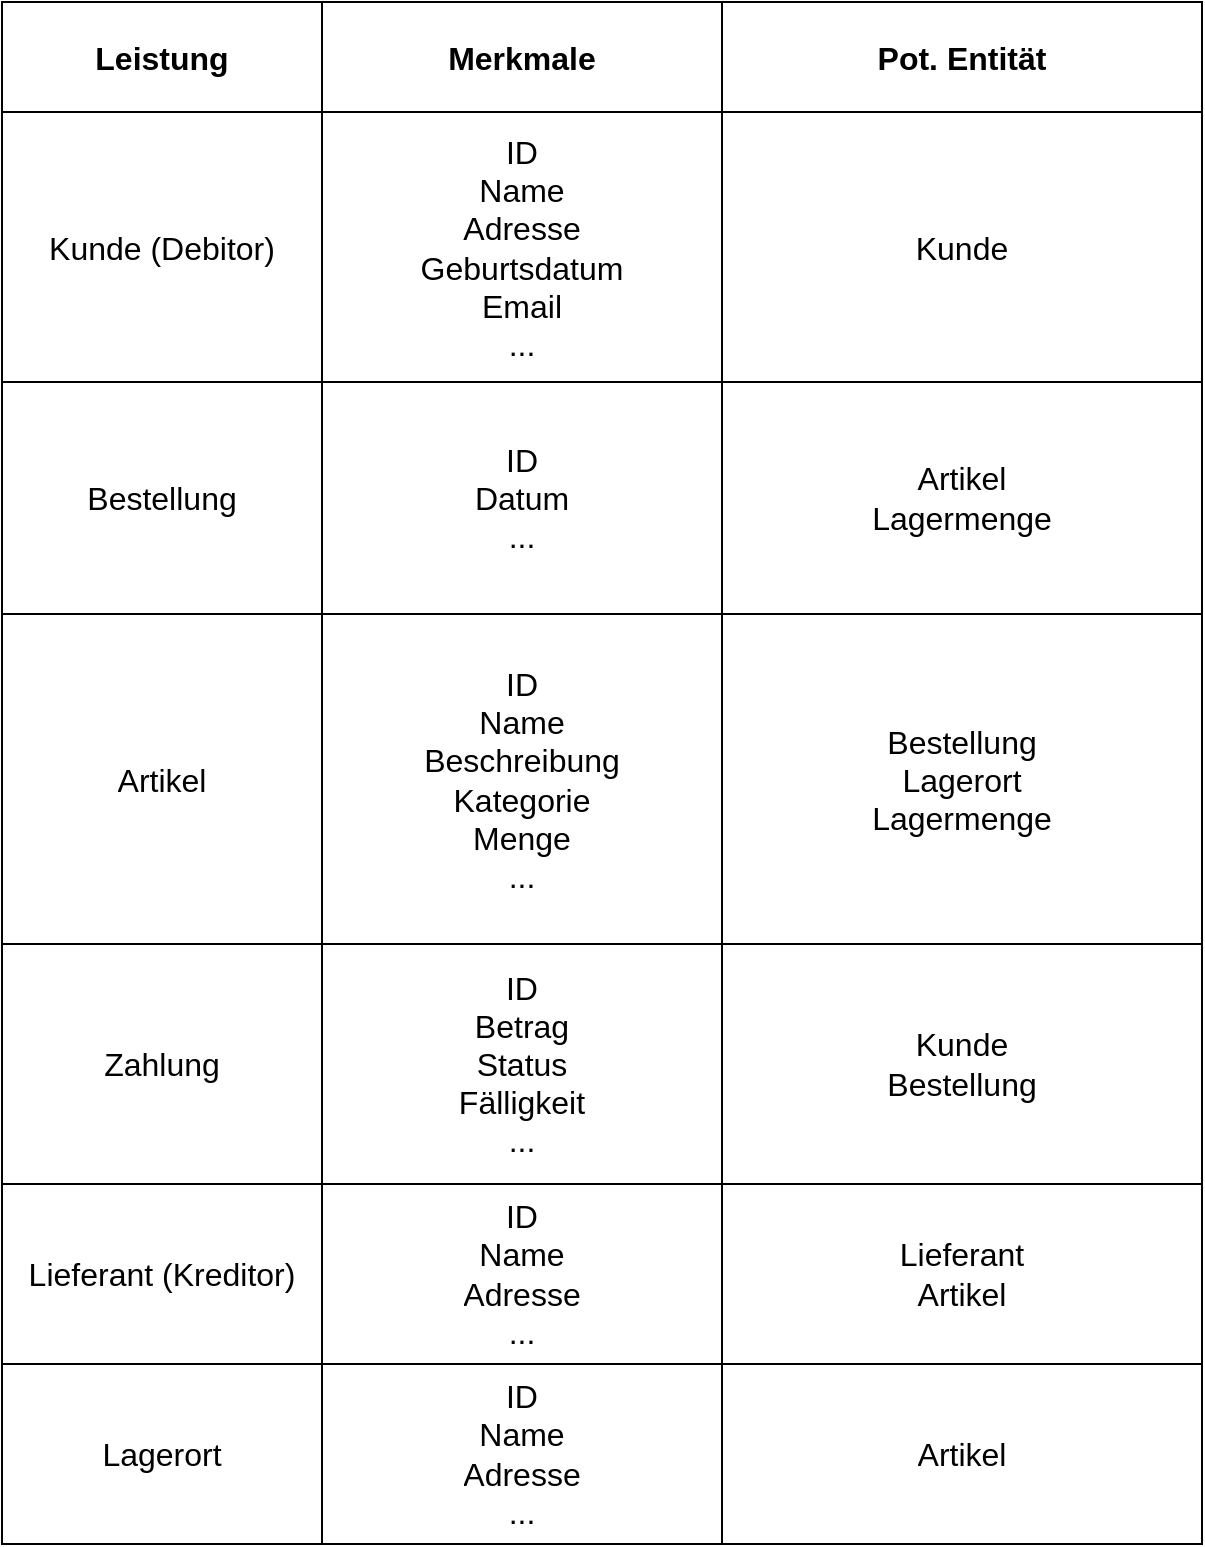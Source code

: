<mxfile version="27.2.0">
  <diagram name="Seite-1" id="FIi0zwGdLFouZJbnn8fE">
    <mxGraphModel dx="1833" dy="1018" grid="1" gridSize="10" guides="1" tooltips="1" connect="1" arrows="1" fold="1" page="1" pageScale="1" pageWidth="827" pageHeight="1169" math="0" shadow="0">
      <root>
        <mxCell id="0" />
        <mxCell id="1" parent="0" />
        <mxCell id="pfkGnm8ijXwLCT1n08t3-24" value="" style="shape=table;startSize=0;container=1;collapsible=0;childLayout=tableLayout;fontSize=16;" parent="1" vertex="1">
          <mxGeometry x="70" y="60" width="600" height="771.0" as="geometry" />
        </mxCell>
        <mxCell id="pfkGnm8ijXwLCT1n08t3-25" value="" style="shape=tableRow;horizontal=0;startSize=0;swimlaneHead=0;swimlaneBody=0;strokeColor=inherit;top=0;left=0;bottom=0;right=0;collapsible=0;dropTarget=0;fillColor=none;points=[[0,0.5],[1,0.5]];portConstraint=eastwest;fontSize=16;" parent="pfkGnm8ijXwLCT1n08t3-24" vertex="1">
          <mxGeometry width="600" height="55" as="geometry" />
        </mxCell>
        <mxCell id="pfkGnm8ijXwLCT1n08t3-26" value="&lt;b&gt;Leistung&lt;/b&gt;" style="shape=partialRectangle;html=1;whiteSpace=wrap;connectable=0;strokeColor=inherit;overflow=hidden;fillColor=none;top=0;left=0;bottom=0;right=0;pointerEvents=1;fontSize=16;" parent="pfkGnm8ijXwLCT1n08t3-25" vertex="1">
          <mxGeometry width="160" height="55" as="geometry">
            <mxRectangle width="160" height="55" as="alternateBounds" />
          </mxGeometry>
        </mxCell>
        <mxCell id="pfkGnm8ijXwLCT1n08t3-27" value="&lt;b&gt;Merkmale&lt;/b&gt;" style="shape=partialRectangle;html=1;whiteSpace=wrap;connectable=0;strokeColor=inherit;overflow=hidden;fillColor=none;top=0;left=0;bottom=0;right=0;pointerEvents=1;fontSize=16;" parent="pfkGnm8ijXwLCT1n08t3-25" vertex="1">
          <mxGeometry x="160" width="200" height="55" as="geometry">
            <mxRectangle width="200" height="55" as="alternateBounds" />
          </mxGeometry>
        </mxCell>
        <mxCell id="pfkGnm8ijXwLCT1n08t3-28" value="&lt;b&gt;Pot. Entität&lt;/b&gt;" style="shape=partialRectangle;html=1;whiteSpace=wrap;connectable=0;strokeColor=inherit;overflow=hidden;fillColor=none;top=0;left=0;bottom=0;right=0;pointerEvents=1;fontSize=16;" parent="pfkGnm8ijXwLCT1n08t3-25" vertex="1">
          <mxGeometry x="360" width="240" height="55" as="geometry">
            <mxRectangle width="240" height="55" as="alternateBounds" />
          </mxGeometry>
        </mxCell>
        <mxCell id="pfkGnm8ijXwLCT1n08t3-29" value="" style="shape=tableRow;horizontal=0;startSize=0;swimlaneHead=0;swimlaneBody=0;strokeColor=inherit;top=0;left=0;bottom=0;right=0;collapsible=0;dropTarget=0;fillColor=none;points=[[0,0.5],[1,0.5]];portConstraint=eastwest;fontSize=16;" parent="pfkGnm8ijXwLCT1n08t3-24" vertex="1">
          <mxGeometry y="55" width="600" height="135" as="geometry" />
        </mxCell>
        <mxCell id="pfkGnm8ijXwLCT1n08t3-30" value="Kunde (Debitor)" style="shape=partialRectangle;html=1;whiteSpace=wrap;connectable=0;strokeColor=inherit;overflow=hidden;fillColor=none;top=0;left=0;bottom=0;right=0;pointerEvents=1;fontSize=16;" parent="pfkGnm8ijXwLCT1n08t3-29" vertex="1">
          <mxGeometry width="160" height="135" as="geometry">
            <mxRectangle width="160" height="135" as="alternateBounds" />
          </mxGeometry>
        </mxCell>
        <mxCell id="pfkGnm8ijXwLCT1n08t3-31" value="&lt;div&gt;ID&lt;/div&gt;Name&lt;div&gt;Adresse&lt;/div&gt;&lt;div&gt;Geburtsdatum&lt;/div&gt;&lt;div&gt;Email&lt;/div&gt;&lt;div&gt;...&lt;/div&gt;" style="shape=partialRectangle;html=1;whiteSpace=wrap;connectable=0;strokeColor=inherit;overflow=hidden;fillColor=none;top=0;left=0;bottom=0;right=0;pointerEvents=1;fontSize=16;" parent="pfkGnm8ijXwLCT1n08t3-29" vertex="1">
          <mxGeometry x="160" width="200" height="135" as="geometry">
            <mxRectangle width="200" height="135" as="alternateBounds" />
          </mxGeometry>
        </mxCell>
        <mxCell id="pfkGnm8ijXwLCT1n08t3-32" value="Kunde" style="shape=partialRectangle;html=1;whiteSpace=wrap;connectable=0;strokeColor=inherit;overflow=hidden;fillColor=none;top=0;left=0;bottom=0;right=0;pointerEvents=1;fontSize=16;" parent="pfkGnm8ijXwLCT1n08t3-29" vertex="1">
          <mxGeometry x="360" width="240" height="135" as="geometry">
            <mxRectangle width="240" height="135" as="alternateBounds" />
          </mxGeometry>
        </mxCell>
        <mxCell id="pfkGnm8ijXwLCT1n08t3-33" value="" style="shape=tableRow;horizontal=0;startSize=0;swimlaneHead=0;swimlaneBody=0;strokeColor=inherit;top=0;left=0;bottom=0;right=0;collapsible=0;dropTarget=0;fillColor=none;points=[[0,0.5],[1,0.5]];portConstraint=eastwest;fontSize=16;" parent="pfkGnm8ijXwLCT1n08t3-24" vertex="1">
          <mxGeometry y="190" width="600" height="116" as="geometry" />
        </mxCell>
        <mxCell id="pfkGnm8ijXwLCT1n08t3-34" value="Bestellung" style="shape=partialRectangle;html=1;whiteSpace=wrap;connectable=0;strokeColor=inherit;overflow=hidden;fillColor=none;top=0;left=0;bottom=0;right=0;pointerEvents=1;fontSize=16;" parent="pfkGnm8ijXwLCT1n08t3-33" vertex="1">
          <mxGeometry width="160" height="116" as="geometry">
            <mxRectangle width="160" height="116" as="alternateBounds" />
          </mxGeometry>
        </mxCell>
        <mxCell id="pfkGnm8ijXwLCT1n08t3-35" value="ID&lt;div&gt;Datum&lt;/div&gt;&lt;div&gt;...&lt;/div&gt;" style="shape=partialRectangle;html=1;whiteSpace=wrap;connectable=0;strokeColor=inherit;overflow=hidden;fillColor=none;top=0;left=0;bottom=0;right=0;pointerEvents=1;fontSize=16;" parent="pfkGnm8ijXwLCT1n08t3-33" vertex="1">
          <mxGeometry x="160" width="200" height="116" as="geometry">
            <mxRectangle width="200" height="116" as="alternateBounds" />
          </mxGeometry>
        </mxCell>
        <mxCell id="pfkGnm8ijXwLCT1n08t3-36" value="Artikel&lt;div&gt;Lagermenge&lt;/div&gt;" style="shape=partialRectangle;html=1;whiteSpace=wrap;connectable=0;strokeColor=inherit;overflow=hidden;fillColor=none;top=0;left=0;bottom=0;right=0;pointerEvents=1;fontSize=16;" parent="pfkGnm8ijXwLCT1n08t3-33" vertex="1">
          <mxGeometry x="360" width="240" height="116" as="geometry">
            <mxRectangle width="240" height="116" as="alternateBounds" />
          </mxGeometry>
        </mxCell>
        <mxCell id="pfkGnm8ijXwLCT1n08t3-37" style="shape=tableRow;horizontal=0;startSize=0;swimlaneHead=0;swimlaneBody=0;strokeColor=inherit;top=0;left=0;bottom=0;right=0;collapsible=0;dropTarget=0;fillColor=none;points=[[0,0.5],[1,0.5]];portConstraint=eastwest;fontSize=16;" parent="pfkGnm8ijXwLCT1n08t3-24" vertex="1">
          <mxGeometry y="306" width="600" height="165" as="geometry" />
        </mxCell>
        <mxCell id="pfkGnm8ijXwLCT1n08t3-38" value="Artikel" style="shape=partialRectangle;html=1;whiteSpace=wrap;connectable=0;strokeColor=inherit;overflow=hidden;fillColor=none;top=0;left=0;bottom=0;right=0;pointerEvents=1;fontSize=16;" parent="pfkGnm8ijXwLCT1n08t3-37" vertex="1">
          <mxGeometry width="160" height="165" as="geometry">
            <mxRectangle width="160" height="165" as="alternateBounds" />
          </mxGeometry>
        </mxCell>
        <mxCell id="pfkGnm8ijXwLCT1n08t3-39" value="&lt;div&gt;ID&lt;/div&gt;Name&lt;div&gt;Beschreibung&lt;br&gt;&lt;div&gt;Kategorie&lt;/div&gt;&lt;div&gt;Menge&lt;/div&gt;&lt;div&gt;...&lt;/div&gt;&lt;/div&gt;" style="shape=partialRectangle;html=1;whiteSpace=wrap;connectable=0;strokeColor=inherit;overflow=hidden;fillColor=none;top=0;left=0;bottom=0;right=0;pointerEvents=1;fontSize=16;" parent="pfkGnm8ijXwLCT1n08t3-37" vertex="1">
          <mxGeometry x="160" width="200" height="165" as="geometry">
            <mxRectangle width="200" height="165" as="alternateBounds" />
          </mxGeometry>
        </mxCell>
        <mxCell id="pfkGnm8ijXwLCT1n08t3-40" value="&lt;div&gt;Bestellung&lt;/div&gt;&lt;div&gt;Lagerort&lt;/div&gt;&lt;div&gt;Lagermenge&lt;/div&gt;" style="shape=partialRectangle;html=1;whiteSpace=wrap;connectable=0;strokeColor=inherit;overflow=hidden;fillColor=none;top=0;left=0;bottom=0;right=0;pointerEvents=1;fontSize=16;" parent="pfkGnm8ijXwLCT1n08t3-37" vertex="1">
          <mxGeometry x="360" width="240" height="165" as="geometry">
            <mxRectangle width="240" height="165" as="alternateBounds" />
          </mxGeometry>
        </mxCell>
        <mxCell id="pfkGnm8ijXwLCT1n08t3-41" style="shape=tableRow;horizontal=0;startSize=0;swimlaneHead=0;swimlaneBody=0;strokeColor=inherit;top=0;left=0;bottom=0;right=0;collapsible=0;dropTarget=0;fillColor=none;points=[[0,0.5],[1,0.5]];portConstraint=eastwest;fontSize=16;" parent="pfkGnm8ijXwLCT1n08t3-24" vertex="1">
          <mxGeometry y="471" width="600" height="120" as="geometry" />
        </mxCell>
        <mxCell id="pfkGnm8ijXwLCT1n08t3-42" value="Zahlung" style="shape=partialRectangle;html=1;whiteSpace=wrap;connectable=0;strokeColor=inherit;overflow=hidden;fillColor=none;top=0;left=0;bottom=0;right=0;pointerEvents=1;fontSize=16;" parent="pfkGnm8ijXwLCT1n08t3-41" vertex="1">
          <mxGeometry width="160" height="120" as="geometry">
            <mxRectangle width="160" height="120" as="alternateBounds" />
          </mxGeometry>
        </mxCell>
        <mxCell id="pfkGnm8ijXwLCT1n08t3-43" value="&lt;div&gt;ID&lt;/div&gt;Betrag&lt;div&gt;Status&lt;/div&gt;&lt;div&gt;Fälligkeit&lt;br&gt;&lt;div&gt;...&lt;/div&gt;&lt;/div&gt;" style="shape=partialRectangle;html=1;whiteSpace=wrap;connectable=0;strokeColor=inherit;overflow=hidden;fillColor=none;top=0;left=0;bottom=0;right=0;pointerEvents=1;fontSize=16;" parent="pfkGnm8ijXwLCT1n08t3-41" vertex="1">
          <mxGeometry x="160" width="200" height="120" as="geometry">
            <mxRectangle width="200" height="120" as="alternateBounds" />
          </mxGeometry>
        </mxCell>
        <mxCell id="pfkGnm8ijXwLCT1n08t3-44" value="Kunde&lt;div&gt;Bestellung&lt;/div&gt;" style="shape=partialRectangle;html=1;whiteSpace=wrap;connectable=0;strokeColor=inherit;overflow=hidden;fillColor=none;top=0;left=0;bottom=0;right=0;pointerEvents=1;fontSize=16;" parent="pfkGnm8ijXwLCT1n08t3-41" vertex="1">
          <mxGeometry x="360" width="240" height="120" as="geometry">
            <mxRectangle width="240" height="120" as="alternateBounds" />
          </mxGeometry>
        </mxCell>
        <mxCell id="pfkGnm8ijXwLCT1n08t3-53" style="shape=tableRow;horizontal=0;startSize=0;swimlaneHead=0;swimlaneBody=0;strokeColor=inherit;top=0;left=0;bottom=0;right=0;collapsible=0;dropTarget=0;fillColor=none;points=[[0,0.5],[1,0.5]];portConstraint=eastwest;fontSize=16;" parent="pfkGnm8ijXwLCT1n08t3-24" vertex="1">
          <mxGeometry y="591" width="600" height="90" as="geometry" />
        </mxCell>
        <mxCell id="pfkGnm8ijXwLCT1n08t3-54" value="Lieferant (Kreditor)" style="shape=partialRectangle;html=1;whiteSpace=wrap;connectable=0;strokeColor=inherit;overflow=hidden;fillColor=none;top=0;left=0;bottom=0;right=0;pointerEvents=1;fontSize=16;" parent="pfkGnm8ijXwLCT1n08t3-53" vertex="1">
          <mxGeometry width="160" height="90" as="geometry">
            <mxRectangle width="160" height="90" as="alternateBounds" />
          </mxGeometry>
        </mxCell>
        <mxCell id="pfkGnm8ijXwLCT1n08t3-55" value="ID&lt;div&gt;Name&lt;/div&gt;&lt;div&gt;Adresse&lt;/div&gt;&lt;div&gt;...&lt;/div&gt;" style="shape=partialRectangle;html=1;whiteSpace=wrap;connectable=0;strokeColor=inherit;overflow=hidden;fillColor=none;top=0;left=0;bottom=0;right=0;pointerEvents=1;fontSize=16;" parent="pfkGnm8ijXwLCT1n08t3-53" vertex="1">
          <mxGeometry x="160" width="200" height="90" as="geometry">
            <mxRectangle width="200" height="90" as="alternateBounds" />
          </mxGeometry>
        </mxCell>
        <mxCell id="pfkGnm8ijXwLCT1n08t3-56" value="Lieferant&lt;div&gt;Artikel&lt;/div&gt;" style="shape=partialRectangle;html=1;whiteSpace=wrap;connectable=0;strokeColor=inherit;overflow=hidden;fillColor=none;top=0;left=0;bottom=0;right=0;pointerEvents=1;fontSize=16;" parent="pfkGnm8ijXwLCT1n08t3-53" vertex="1">
          <mxGeometry x="360" width="240" height="90" as="geometry">
            <mxRectangle width="240" height="90" as="alternateBounds" />
          </mxGeometry>
        </mxCell>
        <mxCell id="pfkGnm8ijXwLCT1n08t3-49" style="shape=tableRow;horizontal=0;startSize=0;swimlaneHead=0;swimlaneBody=0;strokeColor=inherit;top=0;left=0;bottom=0;right=0;collapsible=0;dropTarget=0;fillColor=none;points=[[0,0.5],[1,0.5]];portConstraint=eastwest;fontSize=16;" parent="pfkGnm8ijXwLCT1n08t3-24" vertex="1">
          <mxGeometry y="681" width="600" height="90" as="geometry" />
        </mxCell>
        <mxCell id="pfkGnm8ijXwLCT1n08t3-50" value="Lagerort" style="shape=partialRectangle;html=1;whiteSpace=wrap;connectable=0;strokeColor=inherit;overflow=hidden;fillColor=none;top=0;left=0;bottom=0;right=0;pointerEvents=1;fontSize=16;" parent="pfkGnm8ijXwLCT1n08t3-49" vertex="1">
          <mxGeometry width="160" height="90" as="geometry">
            <mxRectangle width="160" height="90" as="alternateBounds" />
          </mxGeometry>
        </mxCell>
        <mxCell id="pfkGnm8ijXwLCT1n08t3-51" value="ID&lt;div&gt;Name&lt;/div&gt;&lt;div&gt;Adresse&lt;/div&gt;&lt;div&gt;...&lt;/div&gt;" style="shape=partialRectangle;html=1;whiteSpace=wrap;connectable=0;strokeColor=inherit;overflow=hidden;fillColor=none;top=0;left=0;bottom=0;right=0;pointerEvents=1;fontSize=16;" parent="pfkGnm8ijXwLCT1n08t3-49" vertex="1">
          <mxGeometry x="160" width="200" height="90" as="geometry">
            <mxRectangle width="200" height="90" as="alternateBounds" />
          </mxGeometry>
        </mxCell>
        <mxCell id="pfkGnm8ijXwLCT1n08t3-52" value="Artikel" style="shape=partialRectangle;html=1;whiteSpace=wrap;connectable=0;strokeColor=inherit;overflow=hidden;fillColor=none;top=0;left=0;bottom=0;right=0;pointerEvents=1;fontSize=16;" parent="pfkGnm8ijXwLCT1n08t3-49" vertex="1">
          <mxGeometry x="360" width="240" height="90" as="geometry">
            <mxRectangle width="240" height="90" as="alternateBounds" />
          </mxGeometry>
        </mxCell>
      </root>
    </mxGraphModel>
  </diagram>
</mxfile>
